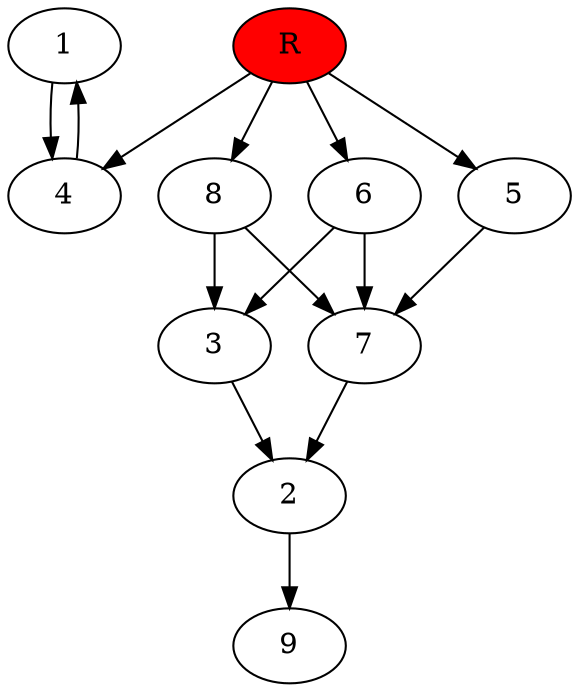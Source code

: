 digraph prb24538 {
	1
	2
	3
	4
	5
	6
	7
	8
	R [fillcolor="#ff0000" style=filled]
	1 -> 4
	2 -> 9
	3 -> 2
	4 -> 1
	5 -> 7
	6 -> 3
	6 -> 7
	7 -> 2
	8 -> 3
	8 -> 7
	R -> 4
	R -> 5
	R -> 6
	R -> 8
}
